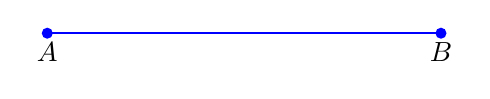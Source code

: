\begin{tikzpicture}
      \draw[thick, color=blue] (0,0)--(0:5);   

       \fill[blue] (0,0) circle (2pt);
       \fill[blue] (5,0) circle (2pt);


      \node at (0,0) [below] {$A$};
      \node at (5,0) [below] {$B$}; 

\end{tikzpicture}
